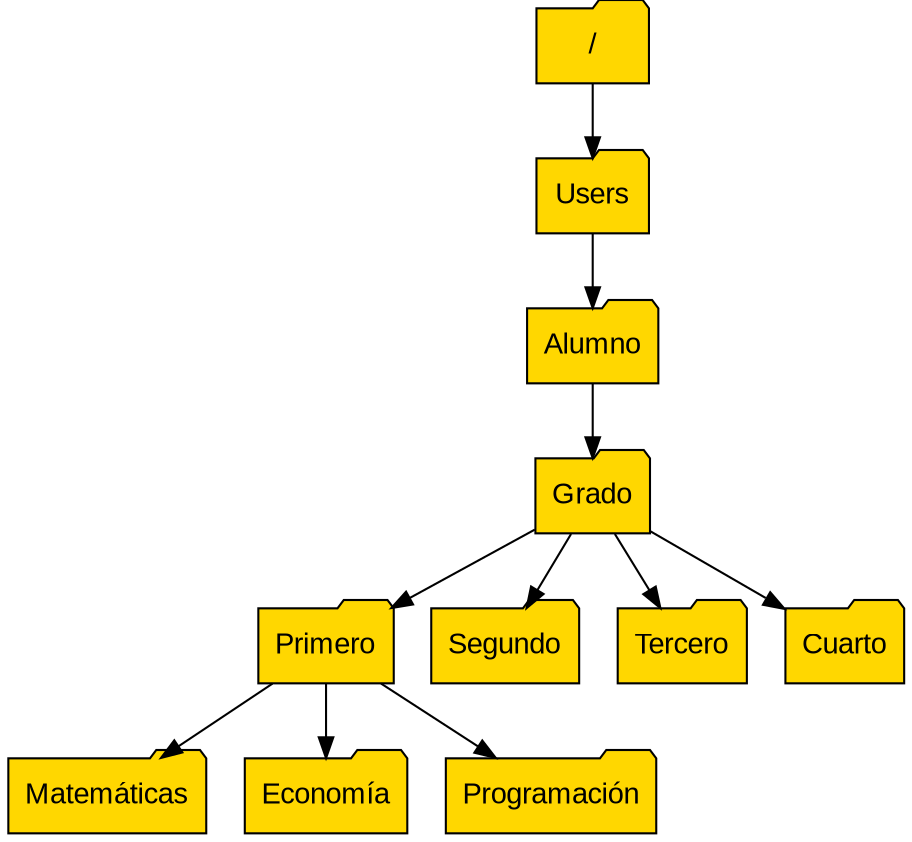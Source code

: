 digraph D {

  node [shape=folder fontname=Arial style=filled fillcolor=gold]

  A [label = "/"]
  B [label = "Users"]  
  C [label = "Alumno"]
  D [label = "Grado"]
  E [label = "Primero"]
  F [label = "Segundo"]
  G [label = "Tercero"]
  H [label = "Cuarto"]
  I [label = "Matemáticas"]
  J [label = "Economía"]
  K [label = "Programación"]

  A -> B 
  B -> C
  C -> D
  D -> E
  D -> F
  D -> G
  D -> H
  E -> I
  E -> J
  E -> K
}